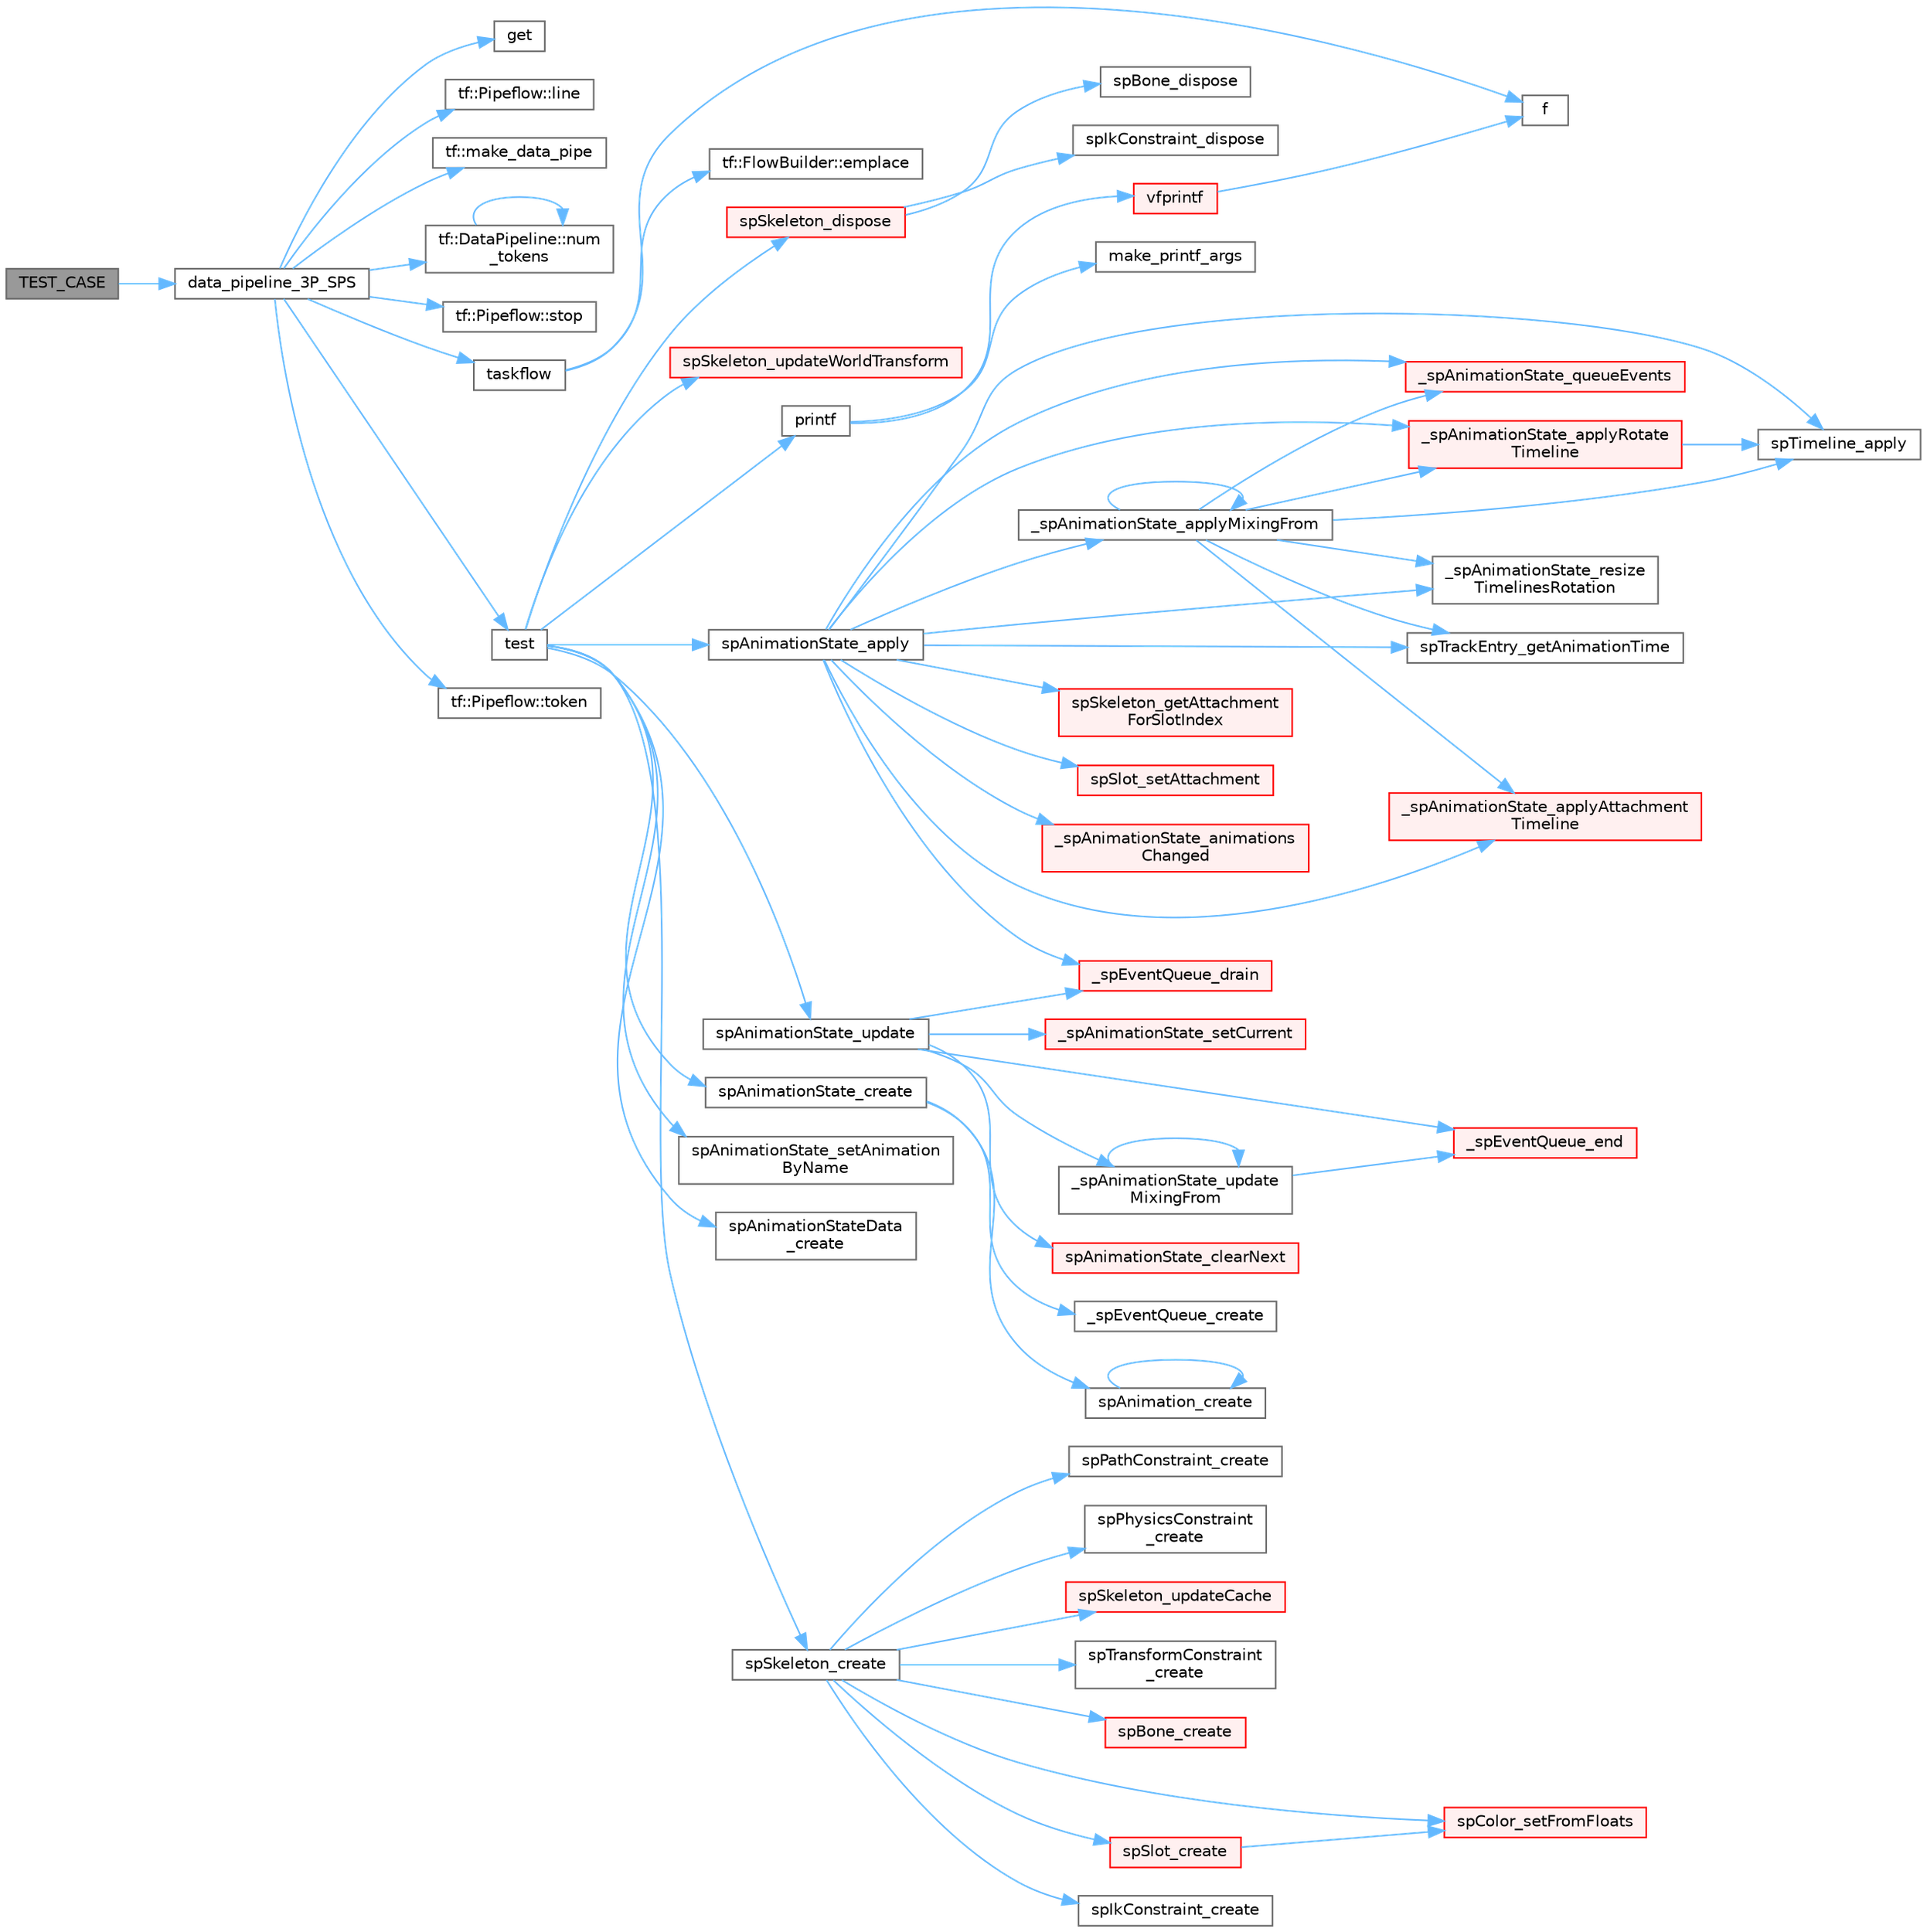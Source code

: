 digraph "TEST_CASE"
{
 // LATEX_PDF_SIZE
  bgcolor="transparent";
  edge [fontname=Helvetica,fontsize=10,labelfontname=Helvetica,labelfontsize=10];
  node [fontname=Helvetica,fontsize=10,shape=box,height=0.2,width=0.4];
  rankdir="LR";
  Node1 [id="Node000001",label="TEST_CASE",height=0.2,width=0.4,color="gray40", fillcolor="grey60", style="filled", fontcolor="black",tooltip=" "];
  Node1 -> Node2 [id="edge1_Node000001_Node000002",color="steelblue1",style="solid",tooltip=" "];
  Node2 [id="Node000002",label="data_pipeline_3P_SPS",height=0.2,width=0.4,color="grey40", fillcolor="white", style="filled",URL="$test__data__pipelines_8cpp.html#a518db201445a343ea755dcbbaf300a39",tooltip=" "];
  Node2 -> Node3 [id="edge2_Node000002_Node000003",color="steelblue1",style="solid",tooltip=" "];
  Node3 [id="Node000003",label="get",height=0.2,width=0.4,color="grey40", fillcolor="white", style="filled",URL="$stdlist__overload_8cpp.html#a120a90058439faee14791b33f94c0693",tooltip=" "];
  Node2 -> Node4 [id="edge3_Node000002_Node000004",color="steelblue1",style="solid",tooltip=" "];
  Node4 [id="Node000004",label="tf::Pipeflow::line",height=0.2,width=0.4,color="grey40", fillcolor="white", style="filled",URL="$classtf_1_1_pipeflow.html#afee054e6a99965d4b3e36ff903227e6c",tooltip="queries the line identifier of the present token"];
  Node2 -> Node5 [id="edge4_Node000002_Node000005",color="steelblue1",style="solid",tooltip=" "];
  Node5 [id="Node000005",label="tf::make_data_pipe",height=0.2,width=0.4,color="grey40", fillcolor="white", style="filled",URL="$namespacetf.html#a8975fa5762088789adb0b60f38208309",tooltip="function to construct a data pipe (tf::DataPipe)"];
  Node2 -> Node6 [id="edge5_Node000002_Node000006",color="steelblue1",style="solid",tooltip=" "];
  Node6 [id="Node000006",label="tf::DataPipeline::num\l_tokens",height=0.2,width=0.4,color="grey40", fillcolor="white", style="filled",URL="$classtf_1_1_data_pipeline.html#a2c208032313105d142e2c8cec650acfe",tooltip="queries the number of generated tokens in the pipeline"];
  Node6 -> Node6 [id="edge6_Node000006_Node000006",color="steelblue1",style="solid",tooltip=" "];
  Node2 -> Node7 [id="edge7_Node000002_Node000007",color="steelblue1",style="solid",tooltip=" "];
  Node7 [id="Node000007",label="tf::Pipeflow::stop",height=0.2,width=0.4,color="grey40", fillcolor="white", style="filled",URL="$classtf_1_1_pipeflow.html#a830b7f204cb87fff17e8d424918d9453",tooltip="stops the pipeline scheduling"];
  Node2 -> Node8 [id="edge8_Node000002_Node000008",color="steelblue1",style="solid",tooltip=" "];
  Node8 [id="Node000008",label="taskflow",height=0.2,width=0.4,color="grey40", fillcolor="white", style="filled",URL="$sandbox_2jacobi_2taskflow_8cpp.html#a47af48e377b7c0ac855c12acd5b69b1e",tooltip=" "];
  Node8 -> Node9 [id="edge9_Node000008_Node000009",color="steelblue1",style="solid",tooltip=" "];
  Node9 [id="Node000009",label="tf::FlowBuilder::emplace",height=0.2,width=0.4,color="grey40", fillcolor="white", style="filled",URL="$classtf_1_1_flow_builder.html#a60d7a666cab71ecfa3010b2efb0d6b57",tooltip="creates a static task"];
  Node8 -> Node10 [id="edge10_Node000008_Node000010",color="steelblue1",style="solid",tooltip=" "];
  Node10 [id="Node000010",label="f",height=0.2,width=0.4,color="grey40", fillcolor="white", style="filled",URL="$cxx11__tensor__map_8cpp.html#a7f507fea02198f6cb81c86640c7b1a4e",tooltip=" "];
  Node2 -> Node11 [id="edge11_Node000002_Node000011",color="steelblue1",style="solid",tooltip=" "];
  Node11 [id="Node000011",label="test",height=0.2,width=0.4,color="grey40", fillcolor="white", style="filled",URL="$external_2spine-runtimes_2spine-sfml_2c_2example_2main_8cpp.html#aac5f14f710620d78720c06cd063ec0ca",tooltip=" "];
  Node11 -> Node12 [id="edge12_Node000011_Node000012",color="steelblue1",style="solid",tooltip=" "];
  Node12 [id="Node000012",label="printf",height=0.2,width=0.4,color="grey40", fillcolor="white", style="filled",URL="$printf_8h.html#aee3ed3a831f25f07e7be3919fff2203a",tooltip=" "];
  Node12 -> Node13 [id="edge13_Node000012_Node000013",color="steelblue1",style="solid",tooltip=" "];
  Node13 [id="Node000013",label="make_printf_args",height=0.2,width=0.4,color="grey40", fillcolor="white", style="filled",URL="$printf_8h.html#a27dcc0efcda04388971dbea3c875f122",tooltip=" "];
  Node12 -> Node14 [id="edge14_Node000012_Node000014",color="steelblue1",style="solid",tooltip=" "];
  Node14 [id="Node000014",label="vfprintf",height=0.2,width=0.4,color="red", fillcolor="#FFF0F0", style="filled",URL="$printf_8h.html#abb30aad964fc771fb52cf3ad88649df2",tooltip=" "];
  Node14 -> Node10 [id="edge15_Node000014_Node000010",color="steelblue1",style="solid",tooltip=" "];
  Node11 -> Node42 [id="edge16_Node000011_Node000042",color="steelblue1",style="solid",tooltip=" "];
  Node42 [id="Node000042",label="spAnimationState_apply",height=0.2,width=0.4,color="grey40", fillcolor="white", style="filled",URL="$_animation_state_8c.html#a121811397a5e69b5d84b141172a860ad",tooltip=" "];
  Node42 -> Node43 [id="edge17_Node000042_Node000043",color="steelblue1",style="solid",tooltip=" "];
  Node43 [id="Node000043",label="_spAnimationState_animations\lChanged",height=0.2,width=0.4,color="red", fillcolor="#FFF0F0", style="filled",URL="$_animation_state_8c.html#a2e9127da71404d2e7f6715635f59714d",tooltip=" "];
  Node42 -> Node49 [id="edge18_Node000042_Node000049",color="steelblue1",style="solid",tooltip=" "];
  Node49 [id="Node000049",label="_spAnimationState_applyAttachment\lTimeline",height=0.2,width=0.4,color="red", fillcolor="#FFF0F0", style="filled",URL="$_animation_state_8c.html#a552cd264b22c69404ce34e0e773bcaa7",tooltip=" "];
  Node42 -> Node56 [id="edge19_Node000042_Node000056",color="steelblue1",style="solid",tooltip=" "];
  Node56 [id="Node000056",label="_spAnimationState_applyMixingFrom",height=0.2,width=0.4,color="grey40", fillcolor="white", style="filled",URL="$_animation_state_8c.html#ad872d0ff5d38b3ad75d02684ee46e3ef",tooltip=" "];
  Node56 -> Node49 [id="edge20_Node000056_Node000049",color="steelblue1",style="solid",tooltip=" "];
  Node56 -> Node56 [id="edge21_Node000056_Node000056",color="steelblue1",style="solid",tooltip=" "];
  Node56 -> Node57 [id="edge22_Node000056_Node000057",color="steelblue1",style="solid",tooltip=" "];
  Node57 [id="Node000057",label="_spAnimationState_applyRotate\lTimeline",height=0.2,width=0.4,color="red", fillcolor="#FFF0F0", style="filled",URL="$_animation_state_8c.html#a807375db0ba9e1c5a66ba60c03967a16",tooltip=" "];
  Node57 -> Node60 [id="edge23_Node000057_Node000060",color="steelblue1",style="solid",tooltip=" "];
  Node60 [id="Node000060",label="spTimeline_apply",height=0.2,width=0.4,color="grey40", fillcolor="white", style="filled",URL="$_animation_8c.html#a8f8846b1f976e08e2825cd8f2e4fed2a",tooltip=" "];
  Node56 -> Node61 [id="edge24_Node000056_Node000061",color="steelblue1",style="solid",tooltip=" "];
  Node61 [id="Node000061",label="_spAnimationState_queueEvents",height=0.2,width=0.4,color="red", fillcolor="#FFF0F0", style="filled",URL="$_animation_state_8c.html#a03841b3426944328c63e8dc965e5d202",tooltip=" "];
  Node56 -> Node68 [id="edge25_Node000056_Node000068",color="steelblue1",style="solid",tooltip=" "];
  Node68 [id="Node000068",label="_spAnimationState_resize\lTimelinesRotation",height=0.2,width=0.4,color="grey40", fillcolor="white", style="filled",URL="$_animation_state_8c.html#a586eb5371b2ecd094a959fb59981c011",tooltip=" "];
  Node56 -> Node60 [id="edge26_Node000056_Node000060",color="steelblue1",style="solid",tooltip=" "];
  Node56 -> Node69 [id="edge27_Node000056_Node000069",color="steelblue1",style="solid",tooltip=" "];
  Node69 [id="Node000069",label="spTrackEntry_getAnimationTime",height=0.2,width=0.4,color="grey40", fillcolor="white", style="filled",URL="$_animation_state_8c.html#a16e885e6da856346be434e44d94fff4d",tooltip=" "];
  Node42 -> Node57 [id="edge28_Node000042_Node000057",color="steelblue1",style="solid",tooltip=" "];
  Node42 -> Node61 [id="edge29_Node000042_Node000061",color="steelblue1",style="solid",tooltip=" "];
  Node42 -> Node68 [id="edge30_Node000042_Node000068",color="steelblue1",style="solid",tooltip=" "];
  Node42 -> Node70 [id="edge31_Node000042_Node000070",color="steelblue1",style="solid",tooltip=" "];
  Node70 [id="Node000070",label="_spEventQueue_drain",height=0.2,width=0.4,color="red", fillcolor="#FFF0F0", style="filled",URL="$_animation_state_8c.html#a2bb362df65f36453467acd9b360c600d",tooltip=" "];
  Node42 -> Node51 [id="edge32_Node000042_Node000051",color="steelblue1",style="solid",tooltip=" "];
  Node51 [id="Node000051",label="spSkeleton_getAttachment\lForSlotIndex",height=0.2,width=0.4,color="red", fillcolor="#FFF0F0", style="filled",URL="$_skeleton_8c.html#af67b15fea85286452cf9d8741a17b0ed",tooltip=" "];
  Node42 -> Node53 [id="edge33_Node000042_Node000053",color="steelblue1",style="solid",tooltip=" "];
  Node53 [id="Node000053",label="spSlot_setAttachment",height=0.2,width=0.4,color="red", fillcolor="#FFF0F0", style="filled",URL="$_slot_8c.html#a56d5b092e9d5418595813cec61d447cc",tooltip=" "];
  Node42 -> Node60 [id="edge34_Node000042_Node000060",color="steelblue1",style="solid",tooltip=" "];
  Node42 -> Node69 [id="edge35_Node000042_Node000069",color="steelblue1",style="solid",tooltip=" "];
  Node11 -> Node73 [id="edge36_Node000011_Node000073",color="steelblue1",style="solid",tooltip=" "];
  Node73 [id="Node000073",label="spAnimationState_create",height=0.2,width=0.4,color="grey40", fillcolor="white", style="filled",URL="$_animation_state_8c.html#a87beba99c1cc332a37af3d16d15454fd",tooltip=" "];
  Node73 -> Node74 [id="edge37_Node000073_Node000074",color="steelblue1",style="solid",tooltip=" "];
  Node74 [id="Node000074",label="_spEventQueue_create",height=0.2,width=0.4,color="grey40", fillcolor="white", style="filled",URL="$_animation_state_8c.html#a88ef8a5fb0d701a8e462f6963f0592cd",tooltip=" "];
  Node73 -> Node75 [id="edge38_Node000073_Node000075",color="steelblue1",style="solid",tooltip=" "];
  Node75 [id="Node000075",label="spAnimation_create",height=0.2,width=0.4,color="grey40", fillcolor="white", style="filled",URL="$_animation_8c.html#a65727a6d5fed75b3c730b88337a91070",tooltip=" "];
  Node75 -> Node75 [id="edge39_Node000075_Node000075",color="steelblue1",style="solid",tooltip=" "];
  Node11 -> Node76 [id="edge40_Node000011_Node000076",color="steelblue1",style="solid",tooltip=" "];
  Node76 [id="Node000076",label="spAnimationState_setAnimation\lByName",height=0.2,width=0.4,color="grey40", fillcolor="white", style="filled",URL="$spine-c_2include_2spine_2_animation_state_8h.html#a886473af828c2ec1222f62ea8aa5e470",tooltip=" "];
  Node11 -> Node77 [id="edge41_Node000011_Node000077",color="steelblue1",style="solid",tooltip=" "];
  Node77 [id="Node000077",label="spAnimationState_update",height=0.2,width=0.4,color="grey40", fillcolor="white", style="filled",URL="$_animation_state_8c.html#a6e0eaef7d5f047204c709cee9f51ef08",tooltip=" "];
  Node77 -> Node78 [id="edge42_Node000077_Node000078",color="steelblue1",style="solid",tooltip=" "];
  Node78 [id="Node000078",label="_spAnimationState_setCurrent",height=0.2,width=0.4,color="red", fillcolor="#FFF0F0", style="filled",URL="$_animation_state_8c.html#a7fd9c2b5f1e4e7ad96f8483118220e53",tooltip=" "];
  Node77 -> Node82 [id="edge43_Node000077_Node000082",color="steelblue1",style="solid",tooltip=" "];
  Node82 [id="Node000082",label="_spAnimationState_update\lMixingFrom",height=0.2,width=0.4,color="grey40", fillcolor="white", style="filled",URL="$_animation_state_8c.html#a811bfe34d8d6ae14d016aba963f38a5f",tooltip=" "];
  Node82 -> Node82 [id="edge44_Node000082_Node000082",color="steelblue1",style="solid",tooltip=" "];
  Node82 -> Node83 [id="edge45_Node000082_Node000083",color="steelblue1",style="solid",tooltip=" "];
  Node83 [id="Node000083",label="_spEventQueue_end",height=0.2,width=0.4,color="red", fillcolor="#FFF0F0", style="filled",URL="$_animation_state_8c.html#ae86eaf55ad672f17dcb738d9481d7bb9",tooltip=" "];
  Node77 -> Node70 [id="edge46_Node000077_Node000070",color="steelblue1",style="solid",tooltip=" "];
  Node77 -> Node83 [id="edge47_Node000077_Node000083",color="steelblue1",style="solid",tooltip=" "];
  Node77 -> Node84 [id="edge48_Node000077_Node000084",color="steelblue1",style="solid",tooltip=" "];
  Node84 [id="Node000084",label="spAnimationState_clearNext",height=0.2,width=0.4,color="red", fillcolor="#FFF0F0", style="filled",URL="$_animation_state_8c.html#a1116b24b2fd4730966c0c1705f16a515",tooltip=" "];
  Node11 -> Node86 [id="edge49_Node000011_Node000086",color="steelblue1",style="solid",tooltip=" "];
  Node86 [id="Node000086",label="spAnimationStateData\l_create",height=0.2,width=0.4,color="grey40", fillcolor="white", style="filled",URL="$_animation_state_data_8c.html#a8c7606d99b6d3ca45a45f696191e184b",tooltip=" "];
  Node11 -> Node87 [id="edge50_Node000011_Node000087",color="steelblue1",style="solid",tooltip=" "];
  Node87 [id="Node000087",label="spSkeleton_create",height=0.2,width=0.4,color="grey40", fillcolor="white", style="filled",URL="$_skeleton_8c.html#adafc127ff4d17039cb355ad7941b4687",tooltip=" "];
  Node87 -> Node88 [id="edge51_Node000087_Node000088",color="steelblue1",style="solid",tooltip=" "];
  Node88 [id="Node000088",label="spBone_create",height=0.2,width=0.4,color="red", fillcolor="#FFF0F0", style="filled",URL="$_bone_8c.html#a672c3edad19d7bf482bf13e7f01ee97b",tooltip=" "];
  Node87 -> Node90 [id="edge52_Node000087_Node000090",color="steelblue1",style="solid",tooltip=" "];
  Node90 [id="Node000090",label="spColor_setFromFloats",height=0.2,width=0.4,color="red", fillcolor="#FFF0F0", style="filled",URL="$_color_8c.html#aef2bc0c9016302022f25c89ba5b36a2c",tooltip=" "];
  Node87 -> Node92 [id="edge53_Node000087_Node000092",color="steelblue1",style="solid",tooltip=" "];
  Node92 [id="Node000092",label="spIkConstraint_create",height=0.2,width=0.4,color="grey40", fillcolor="white", style="filled",URL="$spine-c_2include_2spine_2_ik_constraint_8h.html#adc550d0f541e94be4e2d44930dcc8b2e",tooltip=" "];
  Node87 -> Node93 [id="edge54_Node000087_Node000093",color="steelblue1",style="solid",tooltip=" "];
  Node93 [id="Node000093",label="spPathConstraint_create",height=0.2,width=0.4,color="grey40", fillcolor="white", style="filled",URL="$spine-c_2include_2spine_2_path_constraint_8h.html#adcee199676387bd744e4b147c99eb39b",tooltip=" "];
  Node87 -> Node94 [id="edge55_Node000087_Node000094",color="steelblue1",style="solid",tooltip=" "];
  Node94 [id="Node000094",label="spPhysicsConstraint\l_create",height=0.2,width=0.4,color="grey40", fillcolor="white", style="filled",URL="$_physics_constraint_8c.html#a32a2345e660c659a94668d1de4dba981",tooltip=" "];
  Node87 -> Node95 [id="edge56_Node000087_Node000095",color="steelblue1",style="solid",tooltip=" "];
  Node95 [id="Node000095",label="spSkeleton_updateCache",height=0.2,width=0.4,color="red", fillcolor="#FFF0F0", style="filled",URL="$_skeleton_8c.html#a62e01f12f86149c4fed351f27e022c76",tooltip=" "];
  Node87 -> Node105 [id="edge57_Node000087_Node000105",color="steelblue1",style="solid",tooltip=" "];
  Node105 [id="Node000105",label="spSlot_create",height=0.2,width=0.4,color="red", fillcolor="#FFF0F0", style="filled",URL="$_slot_8c.html#a425f2e6a489e790f26bda11dd18f3a4a",tooltip=" "];
  Node105 -> Node90 [id="edge58_Node000105_Node000090",color="steelblue1",style="solid",tooltip=" "];
  Node87 -> Node109 [id="edge59_Node000087_Node000109",color="steelblue1",style="solid",tooltip=" "];
  Node109 [id="Node000109",label="spTransformConstraint\l_create",height=0.2,width=0.4,color="grey40", fillcolor="white", style="filled",URL="$spine-c_2include_2spine_2_transform_constraint_8h.html#a2fc2c8fc06c7e11463e6a3acf202f353",tooltip=" "];
  Node11 -> Node110 [id="edge60_Node000011_Node000110",color="steelblue1",style="solid",tooltip=" "];
  Node110 [id="Node000110",label="spSkeleton_dispose",height=0.2,width=0.4,color="red", fillcolor="#FFF0F0", style="filled",URL="$_skeleton_8c.html#a77f856011e09776af5a8d8e45446bc72",tooltip=" "];
  Node110 -> Node111 [id="edge61_Node000110_Node000111",color="steelblue1",style="solid",tooltip=" "];
  Node111 [id="Node000111",label="spBone_dispose",height=0.2,width=0.4,color="grey40", fillcolor="white", style="filled",URL="$_bone_8c.html#ac9432169a9965bcbc2ee09fdd40ae4a2",tooltip=" "];
  Node110 -> Node112 [id="edge62_Node000110_Node000112",color="steelblue1",style="solid",tooltip=" "];
  Node112 [id="Node000112",label="spIkConstraint_dispose",height=0.2,width=0.4,color="grey40", fillcolor="white", style="filled",URL="$_ik_constraint_8c.html#ab562f2c38689e012955f64da69cbdd51",tooltip=" "];
  Node11 -> Node117 [id="edge63_Node000011_Node000117",color="steelblue1",style="solid",tooltip=" "];
  Node117 [id="Node000117",label="spSkeleton_updateWorldTransform",height=0.2,width=0.4,color="red", fillcolor="#FFF0F0", style="filled",URL="$_skeleton_8c.html#aacbe2c41263148e0b8e88724bd6e19a8",tooltip=" "];
  Node2 -> Node148 [id="edge64_Node000002_Node000148",color="steelblue1",style="solid",tooltip=" "];
  Node148 [id="Node000148",label="tf::Pipeflow::token",height=0.2,width=0.4,color="grey40", fillcolor="white", style="filled",URL="$classtf_1_1_pipeflow.html#a295e5d884665c076f4ef5d78139f7c51",tooltip="queries the token identifier"];
}
